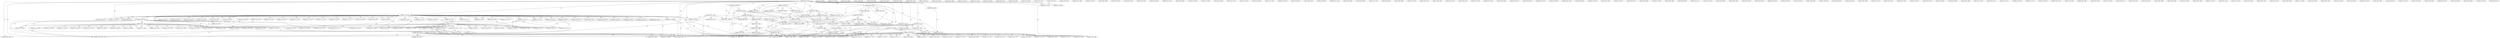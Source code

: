 strict digraph G {
  1 [ label="CodeBlock: 9691 : 969A" ];
  2 [ label="CodeBlock: 9680 : 9690" ];
  3 [ label="DataBlock: 5BF8 : 5BF8" ];
  4 [ label="CodeBlock: 8994 : 8A10" ];
  5 [ label="CodeBlock: 9486 : 9489" ];
  6 [ label="Unknown: 8292 : 8293" ];
  7 [ label="DataBlock: 811B : 811D" ];
  8 [ label="CodeBlock: 917F : 91AD" ];
  9 [ label="CodeBlock: 91B6 : 9236" ];
  10 [ label="CodeBlock: 91AE : 91B5" ];
  11 [ label="DataBlock: 8230 : 8231" ];
  12 [ label="DataBlock: 8224 : 8225" ];
  13 [ label="Unknown: 567F : 569F" ];
  14 [ label="Unknown: 57AE : 57BF" ];
  15 [ label="Unknown: 93BB : 93D0" ];
  16 [ label="DataBlock: 825C : 825D" ];
  17 [ label="DataBlock: 80A0 : 80A0" ];
  18 [ label="CodeBlock: 8E36 : 8E5D" ];
  19 [ label="CodeBlock: 961E : 9636" ];
  20 [ label="Unknown: 8E5E : 8ED3" ];
  21 [ label="Unknown: 80CE : 80D5" ];
  22 [ label="CodeBlock: 8B17 : 8B2B" ];
  23 [ label="CodeBlock: 8AAB : 8ACD" ];
  24 [ label="DataBlock: 85D1 : 85D2" ];
  25 [ label="CodeBlock: 8B36 : 8B6A" ];
  26 [ label="DataBlock: 9C40 : 9C5F" ];
  27 [ label="CodeBlock: 9456 : 9460" ];
  28 [ label="CodeBlock: 9461 : 946C" ];
  29 [ label="DataBlock: 8132 : 8132" ];
  30 [ label="DataBlock: 5579 : 557E" ];
  31 [ label="CodeBlock: 969B : 96A1" ];
  32 [ label="DataBlock: 82C8 : 82C9" ];
  33 [ label="Unknown: 8FC2 : 90BF" ];
  34 [ label="DataBlock: 56A0 : 56AD" ];
  35 [ label="DataBlock: 5570 : 5572" ];
  36 [ label="Unknown: 95A0 : 95C7" ];
  37 [ label="DataBlock: 5BF9 : 5BFA" ];
  38 [ label="CodeBlock: 9430 : 9451" ];
  39 [ label="DataBlock: 8112 : 8112" ];
  40 [ label="DataBlock: 8254 : 8255" ];
  41 [ label="DataBlock: 812E : 812E" ];
  42 [ label="DataBlock: 53A2 : 53AD" ];
  43 [ label="DataBlock: 8236 : 8237" ];
  44 [ label="DataBlock: 8127 : 8129" ];
  45 [ label="Unknown: 80C5 : 80CC" ];
  46 [ label="Unknown: 829A : 829B" ];
  47 [ label="DataBlock: 8290 : 8291" ];
  48 [ label="DataBlock: 8100 : 8101" ];
  49 [ label="CodeBlock: 90C0 : 90D8" ];
  50 [ label="Unknown: 517F : 519F" ];
  51 [ label="DataBlock: 52C2 : 52CD" ];
  52 [ label="Unknown: 5273 : 5278" ];
  53 [ label="Unknown: 8B2C : 8B35" ];
  54 [ label="DataBlock: 5BFF : 5DFF" ];
  55 [ label="DataBlock: 5BFD : 5BFE" ];
  56 [ label="DataBlock: 56A2 : 56AD" ];
  57 [ label="Unknown: 8220 : 8223" ];
  58 [ label="Unknown: 953B : 9599" ];
  59 [ label="Unknown: 85D5 : 85D5" ];
  60 [ label="Unknown: 5373 : 5378" ];
  61 [ label="Unknown: 8232 : 8235" ];
  62 [ label="CodeBlock: 8DD3 : 8DE2" ];
  63 [ label="DataBlock: 85D6 : 85D6" ];
  64 [ label="DataBlock: 85D3 : 85D3" ];
  65 [ label="CodeBlock: 95C8 : 95DD" ];
  66 [ label="CodeBlock: 95F8 : 961D" ];
  67 [ label="CodeBlock: 9637 : 967F" ];
  68 [ label="DataBlock: 8258 : 8259" ];
  69 [ label="DataBlock: 5370 : 5372" ];
  70 [ label="Unknown: 55CE : 566F" ];
  71 [ label="DataBlock: 80D8 : 80D9" ];
  72 [ label="CodeBlock: 94F9 : 9525" ];
  73 [ label="DataBlock: 8212 : 8213" ];
  74 [ label="DataBlock: 53A0 : 53AD" ];
  75 [ label="DataBlock: 82B0 : 82B1" ];
  76 [ label="Unknown: 823E : 823F" ];
  77 [ label="Unknown: 8000 : 809F" ];
  78 [ label="DataBlock: 8103 : 8105" ];
  79 [ label="DataBlock: 8248 : 8249" ];
  80 [ label="DataBlock: 8102 : 8102" ];
  81 [ label="DataBlock: 5BFB : 5BFC" ];
  82 [ label="CodeBlock: 93B3 : 93BA" ];
  83 [ label="DataBlock: 8107 : 8109" ];
  84 [ label="DataBlock: 810B : 810D" ];
  85 [ label="DataBlock: 8264 : 8283" ];
  86 [ label="DataBlock: 810A : 810A" ];
  87 [ label="DataBlock: 810F : 8111" ];
  88 [ label="DataBlock: 8113 : 8115" ];
  89 [ label="DataBlock: 8117 : 8119" ];
  90 [ label="DataBlock: 811A : 811A" ];
  91 [ label="DataBlock: 811F : 8121" ];
  92 [ label="DataBlock: 8123 : 8125" ];
  93 [ label="DataBlock: 8122 : 8122" ];
  94 [ label="DataBlock: 812B : 812D" ];
  95 [ label="DataBlock: 812A : 812A" ];
  96 [ label="DataBlock: 812F : 8131" ];
  97 [ label="DataBlock: 8133 : 8135" ];
  98 [ label="DataBlock: 8137 : 8138" ];
  99 [ label="DataBlock: 824C : 824F" ];
  100 [ label="DataBlock: 821E : 821F" ];
  101 [ label="DataBlock: 82B8 : 82B9" ];
  102 [ label="DataBlock: 8250 : 8251" ];
  103 [ label="DataBlock: 8218 : 8219" ];
  104 [ label="DataBlock: 82C0 : 82C1" ];
  105 [ label="DataBlock: 820C : 820D" ];
  106 [ label="DataBlock: 82D0 : 82EF" ];
  107 [ label="DataBlock: 8206 : 8207" ];
  108 [ label="DataBlock: 8260 : 8261" ];
  109 [ label="DataBlock: 8200 : 8201" ];
  110 [ label="DataBlock: 82A8 : 82A9" ];
  111 [ label="DataBlock: 82A0 : 82A1" ];
  112 [ label="DataBlock: 8298 : 8299" ];
  113 [ label="DataBlock: 822A : 822B" ];
  114 [ label="DataBlock: 8288 : 828B" ];
  115 [ label="DataBlock: 8284 : 8287" ];
  116 [ label="DataBlock: 823C : 823D" ];
  117 [ label="DataBlock: 828C : 828D" ];
  118 [ label="DataBlock: 8242 : 8243" ];
  119 [ label="DataBlock: 8294 : 8295" ];
  120 [ label="Unknown: 95DE : 95F7" ];
  121 [ label="CodeBlock: 8F5E : 8F8E" ];
  122 [ label="CodeBlock: 8F51 : 8F57" ];
  123 [ label="DataBlock: 8422 : 8422" ];
  124 [ label="DataBlock: 85CF : 85D0" ];
  125 [ label="DataBlock: 85CE : 85CE" ];
  126 [ label="CodeBlock: 8FBC : 8FC1" ];
  127 [ label="DataBlock: 50A2 : 50AD" ];
  128 [ label="Unknown: A500 : A5FC" ];
  129 [ label="Unknown: 8226 : 8229" ];
  130 [ label="Unknown: 824A : 824B" ];
  131 [ label="DataBlock: 5770 : 5772" ];
  132 [ label="DataBlock: B600 : B61F" ];
  133 [ label="DataBlock: 869D : 869E" ];
  134 [ label="DataBlock: 56C0 : 56CD" ];
  135 [ label="Unknown: 8B7A : 8B96" ];
  136 [ label="DataBlock: 9C80 : 9CBF" ];
  137 [ label="DataBlock: 80D6 : 80D6" ];
  138 [ label="Unknown: 3F10 : 3FFF" ];
  139 [ label="Unknown: 5673 : 5678" ];
  140 [ label="Unknown: A400 : A4AC" ];
  141 [ label="Unknown: 5473 : 5478" ];
  142 [ label="Unknown: 8244 : 8247" ];
  143 [ label="DataBlock: 8126 : 8126" ];
  144 [ label="Unknown: 5A00 : 5BF7" ];
  145 [ label="DataBlock: 53C2 : 53CD" ];
  146 [ label="DataBlock: 8420 : 8420" ];
  147 [ label="CodeBlock: 9534 : 953A" ];
  148 [ label="CodeBlock: 959A : 959F" ];
  149 [ label="CodeBlock: 93D1 : 93F2" ];
  150 [ label="CodeBlock: 8B97 : 8BA6" ];
  151 [ label="DataBlock: 3DD0 : 3DD7" ];
  152 [ label="DataBlock: 5479 : 547E" ];
  153 [ label="Unknown: 5073 : 5078" ];
  154 [ label="CodeBlock: 9452 : 9455" ];
  155 [ label="DataBlock: 55C0 : 55CD" ];
  156 [ label="DataBlock: 9CC0 : 9D3F" ];
  157 [ label="CodeBlock: 898B : 8993" ];
  158 [ label="DataBlock: 85CB : 85CC" ];
  159 [ label="Unknown: 85E4 : 865E" ];
  160 [ label="Unknown: 3D08 : 3D7F" ];
  161 [ label="Unknown: 80DF : 80E0" ];
  162 [ label="CodeBlock: 8B6B : 8B79" ];
  163 [ label="DataBlock: 52C0 : 52CD" ];
  164 [ label="DataBlock: 5679 : 567E" ];
  165 [ label="DataBlock: 80BB : 80BB" ];
  166 [ label="Unknown: B620 : FFFF" ];
  167 [ label="Unknown: 56AE : 56BF" ];
  168 [ label="CodeBlock: 8ED4 : 8EF3" ];
  169 [ label="CodeBlock: 8A26 : 8A5F" ];
  170 [ label="Unknown: 5573 : 5578" ];
  171 [ label="Unknown: 948A : 94F8" ];
  172 [ label="DataBlock: 8106 : 8106" ];
  173 [ label="Unknown: 869F : 898A" ];
  174 [ label="Unknown: 8139 : 81FF" ];
  175 [ label="DataBlock: 8116 : 8116" ];
  176 [ label="Unknown: 50CE : 516F" ];
  177 [ label="DataBlock: 5270 : 5272" ];
  178 [ label="Unknown: 8ACE : 8B16" ];
  179 [ label="Unknown: 8238 : 823B" ];
  180 [ label="Unknown: 8262 : 8263" ];
  181 [ label="Unknown: 93F3 : 942F" ];
  182 [ label="DataBlock: 5E00 : 6FFF" ];
  183 [ label="CodeBlock: 946D : 9485" ];
  184 [ label="DataBlock: 51A0 : 51AD" ];
  185 [ label="Unknown: 8F58 : 8F5D" ];
  186 [ label="Unknown: 3DD8 : 3F07" ];
  187 [ label="Unknown: A5FE : B5FF" ];
  188 [ label="DataBlock: 50C0 : 50CD" ];
  189 [ label="Unknown: 8208 : 820B" ];
  190 [ label="DataBlock: 51A2 : 51AD" ];
  191 [ label="DataBlock: 52A0 : 52AD" ];
  192 [ label="Unknown: 8F4B : 8F50" ];
  193 [ label="DataBlock: 57C0 : 57CD" ];
  194 [ label="Unknown: 8202 : 8205" ];
  195 [ label="Unknown: 8421 : 8421" ];
  196 [ label="DataBlock: 811E : 811E" ];
  197 [ label="DataBlock: 5079 : 507E" ];
  198 [ label="CodeBlock: 8EFA : 8F4A" ];
  199 [ label="DataBlock: 85DF : 85E0" ];
  200 [ label="Unknown: 825E : 825F" ];
  201 [ label="DataBlock: 857C : 857E" ];
  202 [ label="Unknown: 80BC : 80C3" ];
  203 [ label="DataBlock: 3DB8 : 3DBF" ];
  204 [ label="Unknown: 557F : 559F" ];
  205 [ label="Unknown: 8668 : 8668" ];
  206 [ label="DataBlock: 85D4 : 85D4" ];
  207 [ label="Unknown: 8EF4 : 8EF9" ];
  208 [ label="Unknown: 8214 : 8217" ];
  209 [ label="DataBlock: 80D7 : 80D7" ];
  210 [ label="Unknown: 821A : 821D" ];
  211 [ label="DataBlock: 5779 : 577E" ];
  212 [ label="Unknown: 50AE : 50BF" ];
  213 [ label="Unknown: 8DE3 : 8E35" ];
  214 [ label="DataBlock: 85E1 : 85E3" ];
  215 [ label="DataBlock: 5070 : 5072" ];
  216 [ label="DataBlock: 865F : 8667" ];
  217 [ label="Unknown: 82B2 : 82B7" ];
  218 [ label="Unknown: 82CA : 82CF" ];
  219 [ label="DataBlock: 50A0 : 50AD" ];
  220 [ label="DataBlock: 9D40 : 9D7F" ];
  221 [ label="Unknown: 82F0 : 841F" ];
  222 [ label="DataBlock: A3FF : A3FF" ];
  223 [ label="DataBlock: 54A2 : 54AD" ];
  224 [ label="DataBlock: 810E : 810E" ];
  225 [ label="DataBlock: 8136 : 8136" ];
  226 [ label="Unknown: 8296 : 8297" ];
  227 [ label="Unknown: 80E9 : 80FF" ];
  228 [ label="Unknown: 55AE : 55BF" ];
  229 [ label="DataBlock: 5670 : 5672" ];
  230 [ label="Unknown: 80DB : 80DD" ];
  231 [ label="DataBlock: 3D00 : 3D07" ];
  232 [ label="Unknown: 8A60 : 8AAA" ];
  233 [ label="Unknown: 3D90 : 3DB7" ];
  234 [ label="DataBlock: 5279 : 527E" ];
  235 [ label="Unknown: 5173 : 5178" ];
  236 [ label="Unknown: 54CE : 556F" ];
  237 [ label="DataBlock: 53C0 : 53CD" ];
  238 [ label="Unknown: 8256 : 8257" ];
  239 [ label="DataBlock: 5800 : 59FF" ];
  240 [ label="DataBlock: 54C2 : 54CD" ];
  241 [ label="DataBlock: A4AD : A4FF" ];
  242 [ label="DataBlock: 51C2 : 51CD" ];
  243 [ label="Unknown: 0000 : 3CFF" ];
  244 [ label="Unknown: 8423 : 857B" ];
  245 [ label="DataBlock: 52A2 : 52AD" ];
  246 [ label="DataBlock: 80E1 : 80E8" ];
  247 [ label="Unknown: 80A1 : 80BA" ];
  248 [ label="Unknown: 82BA : 82BF" ];
  249 [ label="DataBlock: A5FD : A5FD" ];
  250 [ label="DataBlock: 857F : 8584" ];
  251 [ label="Unknown: 9237 : 93B2" ];
  252 [ label="DataBlock: 5179 : 517E" ];
  253 [ label="DataBlock: 5379 : 537E" ];
  254 [ label="DataBlock: 3D80 : 3D8F" ];
  255 [ label="DataBlock: 3F08 : 3F0F" ];
  256 [ label="DataBlock: 5170 : 5172" ];
  257 [ label="DataBlock: 5470 : 5472" ];
  258 [ label="DataBlock: 55C2 : 55CD" ];
  259 [ label="Unknown: 9C60 : 9C7F" ];
  260 [ label="Unknown: 82C2 : 82C7" ];
  261 [ label="DataBlock: 55A2 : 55AD" ];
  262 [ label="DataBlock: 54C0 : 54CD" ];
  263 [ label="Unknown: 5773 : 5778" ];
  264 [ label="Unknown: 57CE : 57FF" ];
  265 [ label="DataBlock: 80C4 : 80C4" ];
  266 [ label="DataBlock: 51C0 : 51CD" ];
  267 [ label="Unknown: 527F : 529F" ];
  268 [ label="DataBlock: 80DE : 80DE" ];
  269 [ label="DataBlock: 54A0 : 54AD" ];
  270 [ label="DataBlock: 57A2 : 57AD" ];
  271 [ label="DataBlock: 80CD : 80CD" ];
  272 [ label="Unknown: 9526 : 9533" ];
  273 [ label="Unknown: 507F : 509F" ];
  274 [ label="DataBlock: 50C2 : 50CD" ];
  275 [ label="DataBlock: 56C2 : 56CD" ];
  276 [ label="DataBlock: 57C2 : 57CD" ];
  277 [ label="Unknown: 820E : 8211" ];
  278 [ label="Unknown: 825A : 825A" ];
  279 [ label="Unknown: 8585 : 85CA" ];
  280 [ label="Unknown: 54AE : 54BF" ];
  281 [ label="Unknown: 85D7 : 85DE" ];
  282 [ label="Unknown: 547F : 549F" ];
  283 [ label="DataBlock: 7000 : 7FFF" ];
  284 [ label="DataBlock: 85CD : 85CD" ];
  285 [ label="DataBlock: 4000 : 4FFF" ];
  286 [ label="Unknown: 53AE : 53BF" ];
  287 [ label="Unknown: 577F : 579F" ];
  288 [ label="Unknown: 8252 : 8253" ];
  289 [ label="Unknown: 822C : 822F" ];
  290 [ label="DataBlock: 80DA : 80DA" ];
  291 [ label="Unknown: 82AA : 82AF" ];
  292 [ label="Unknown: 96A2 : 9C3F" ];
  293 [ label="Unknown: 5000 : 506F" ];
  294 [ label="Unknown: 828E : 828E" ];
  295 [ label="Unknown: 537F : 539F" ];
  296 [ label="Unknown: 52AE : 52BF" ];
  297 [ label="Unknown: 3DC0 : 3DCF" ];
  298 [ label="Unknown: 52CE : 536F" ];
  299 [ label="Unknown: 56CE : 576F" ];
  300 [ label="DataBlock: 57A0 : 57AD" ];
  301 [ label="Unknown: 8BA7 : 8DD2" ];
  302 [ label="Unknown: 82A2 : 82A7" ];
  303 [ label="Unknown: 51CE : 526F" ];
  304 [ label="Unknown: 53CE : 546F" ];
  305 [ label="Unknown: 9D80 : A3FE" ];
  306 [ label="DataBlock: 55A0 : 55AD" ];
  307 [ label="Unknown: 51AE : 51BF" ];
  308 [ label="Unknown: 8F8F : 8FBB" ];
  309 [ label="Unknown: 8A11 : 8A25" ];
  310 [ label="Unknown: 90D9 : 917E" ];
  2 -> 1 [ label="null" ];
  4 -> 3 [ label="null" ];
  5 -> 3 [ label="null" ];
  8 -> 7 [ label="null" ];
  9 -> 7 [ label="null" ];
  10 -> 7 [ label="null" ];
  9 -> 11 [ label="null" ];
  9 -> 12 [ label="null" ];
  9 -> 16 [ label="null" ];
  18 -> 17 [ label="null" ];
  19 -> 17 [ label="null" ];
  23 -> 22 [ label="null" ];
  22 -> 24 [ label="null" ];
  22 -> 25 [ label="null" ];
  27 -> 26 [ label="null" ];
  28 -> 26 [ label="null" ];
  9 -> 29 [ label="null" ];
  31 -> 30 [ label="null" ];
  9 -> 32 [ label="null" ];
  31 -> 35 [ label="null" ];
  4 -> 37 [ label="null" ];
  5 -> 37 [ label="null" ];
  38 -> 37 [ label="null" ];
  31 -> 37 [ label="null" ];
  9 -> 39 [ label="null" ];
  9 -> 40 [ label="null" ];
  8 -> 41 [ label="null" ];
  28 -> 42 [ label="null" ];
  9 -> 43 [ label="null" ];
  8 -> 44 [ label="null" ];
  9 -> 44 [ label="null" ];
  9 -> 47 [ label="null" ];
  49 -> 48 [ label="null" ];
  8 -> 48 [ label="null" ];
  9 -> 48 [ label="null" ];
  28 -> 51 [ label="null" ];
  49 -> 8 [ label="null" ];
  9 -> 49 [ label="null" ];
  49 -> 54 [ label="null" ];
  49 -> 55 [ label="null" ];
  4 -> 49 [ label="null" ];
  28 -> 56 [ label="null" ];
  62 -> 63 [ label="null" ];
  62 -> 24 [ label="null" ];
  62 -> 18 [ label="null" ];
  4 -> 62 [ label="null" ];
  18 -> 64 [ label="null" ];
  65 -> 64 [ label="null" ];
  66 -> 64 [ label="null" ];
  67 -> 64 [ label="null" ];
  9 -> 68 [ label="null" ];
  31 -> 69 [ label="null" ];
  72 -> 71 [ label="null" ];
  9 -> 73 [ label="null" ];
  9 -> 75 [ label="null" ];
  8 -> 9 [ label="null" ];
  9 -> 78 [ label="null" ];
  9 -> 79 [ label="null" ];
  9 -> 80 [ label="null" ];
  9 -> 54 [ label="null" ];
  9 -> 27 [ label="null" ];
  9 -> 81 [ label="null" ];
  9 -> 55 [ label="null" ];
  9 -> 82 [ label="null" ];
  9 -> 83 [ label="null" ];
  9 -> 84 [ label="null" ];
  9 -> 85 [ label="null" ];
  9 -> 86 [ label="null" ];
  9 -> 87 [ label="null" ];
  9 -> 88 [ label="null" ];
  9 -> 89 [ label="null" ];
  9 -> 90 [ label="null" ];
  9 -> 91 [ label="null" ];
  9 -> 92 [ label="null" ];
  9 -> 93 [ label="null" ];
  9 -> 94 [ label="null" ];
  9 -> 95 [ label="null" ];
  9 -> 96 [ label="null" ];
  9 -> 97 [ label="null" ];
  9 -> 98 [ label="null" ];
  4 -> 9 [ label="null" ];
  9 -> 99 [ label="null" ];
  9 -> 100 [ label="null" ];
  9 -> 101 [ label="null" ];
  9 -> 102 [ label="null" ];
  9 -> 103 [ label="null" ];
  9 -> 104 [ label="null" ];
  9 -> 105 [ label="null" ];
  9 -> 106 [ label="null" ];
  9 -> 107 [ label="null" ];
  9 -> 108 [ label="null" ];
  9 -> 109 [ label="null" ];
  9 -> 110 [ label="null" ];
  9 -> 111 [ label="null" ];
  9 -> 112 [ label="null" ];
  9 -> 113 [ label="null" ];
  9 -> 114 [ label="null" ];
  9 -> 115 [ label="null" ];
  9 -> 116 [ label="null" ];
  9 -> 117 [ label="null" ];
  9 -> 118 [ label="null" ];
  9 -> 119 [ label="null" ];
  122 -> 121 [ label="null" ];
  121 -> 123 [ label="null" ];
  121 -> 124 [ label="null" ];
  121 -> 125 [ label="null" ];
  121 -> 126 [ label="null" ];
  28 -> 127 [ label="null" ];
  126 -> 124 [ label="null" ];
  126 -> 54 [ label="null" ];
  126 -> 55 [ label="null" ];
  31 -> 131 [ label="null" ];
  67 -> 132 [ label="null" ];
  25 -> 133 [ label="null" ];
  27 -> 136 [ label="null" ];
  28 -> 136 [ label="null" ];
  72 -> 137 [ label="null" ];
  8 -> 143 [ label="null" ];
  28 -> 145 [ label="null" ];
  147 -> 146 [ label="null" ];
  148 -> 146 [ label="null" ];
  149 -> 146 [ label="null" ];
  150 -> 146 [ label="null" ];
  67 -> 146 [ label="null" ];
  31 -> 151 [ label="null" ];
  31 -> 152 [ label="null" ];
  149 -> 154 [ label="null" ];
  154 -> 54 [ label="null" ];
  154 -> 55 [ label="null" ];
  27 -> 156 [ label="null" ];
  28 -> 156 [ label="null" ];
  4 -> 157 [ label="null" ];
  157 -> 158 [ label="null" ];
  162 -> 150 [ label="null" ];
  67 -> 106 [ label="null" ];
  31 -> 164 [ label="null" ];
  18 -> 165 [ label="null" ];
  19 -> 165 [ label="null" ];
  8 -> 89 [ label="null" ];
  4 -> 54 [ label="null" ];
  18 -> 54 [ label="null" ];
  168 -> 54 [ label="null" ];
  65 -> 54 [ label="null" ];
  148 -> 54 [ label="null" ];
  72 -> 54 [ label="null" ];
  149 -> 54 [ label="null" ];
  38 -> 54 [ label="null" ];
  169 -> 54 [ label="null" ];
  2 -> 54 [ label="null" ];
  8 -> 172 [ label="null" ];
  8 -> 97 [ label="null" ];
  10 -> 97 [ label="null" ];
  8 -> 175 [ label="null" ];
  31 -> 177 [ label="null" ];
  27 -> 182 [ label="null" ];
  28 -> 182 [ label="null" ];
  183 -> 182 [ label="null" ];
  31 -> 182 [ label="null" ];
  4 -> 182 [ label="null" ];
  67 -> 182 [ label="null" ];
  25 -> 162 [ label="null" ];
  28 -> 183 [ label="null" ];
  183 -> 5 [ label="null" ];
  8 -> 92 [ label="null" ];
  28 -> 190 [ label="null" ];
  18 -> 124 [ label="null" ];
  66 -> 124 [ label="null" ];
  4 -> 124 [ label="null" ];
  67 -> 124 [ label="null" ];
  8 -> 196 [ label="null" ];
  31 -> 197 [ label="null" ];
  168 -> 198 [ label="null" ];
  198 -> 199 [ label="null" ];
  198 -> 125 [ label="null" ];
  198 -> 122 [ label="null" ];
  2 -> 201 [ label="null" ];
  31 -> 203 [ label="null" ];
  8 -> 84 [ label="null" ];
  18 -> 206 [ label="null" ];
  18 -> 168 [ label="null" ];
  72 -> 209 [ label="null" ];
  38 -> 158 [ label="null" ];
  169 -> 158 [ label="null" ];
  31 -> 211 [ label="null" ];
  4 -> 214 [ label="null" ];
  25 -> 214 [ label="null" ];
  31 -> 215 [ label="null" ];
  25 -> 216 [ label="null" ];
  8 -> 87 [ label="null" ];
  27 -> 220 [ label="null" ];
  149 -> 222 [ label="null" ];
  28 -> 223 [ label="null" ];
  8 -> 78 [ label="null" ];
  8 -> 83 [ label="null" ];
  8 -> 224 [ label="null" ];
  8 -> 88 [ label="null" ];
  8 -> 91 [ label="null" ];
  8 -> 94 [ label="null" ];
  8 -> 96 [ label="null" ];
  8 -> 98 [ label="null" ];
  8 -> 225 [ label="null" ];
  8 -> 10 [ label="null" ];
  169 -> 23 [ label="null" ];
  23 -> 199 [ label="null" ];
  31 -> 229 [ label="null" ];
  5 -> 27 [ label="null" ];
  5 -> 55 [ label="null" ];
  5 -> 81 [ label="null" ];
  31 -> 231 [ label="null" ];
  31 -> 234 [ label="null" ];
  169 -> 239 [ label="null" ];
  28 -> 240 [ label="null" ];
  149 -> 241 [ label="null" ];
  38 -> 241 [ label="null" ];
  28 -> 242 [ label="null" ];
  28 -> 245 [ label="null" ];
  31 -> 246 [ label="null" ];
  149 -> 249 [ label="null" ];
  149 -> 38 [ label="null" ];
  4 -> 149 [ label="null" ];
  2 -> 250 [ label="null" ];
  169 -> 250 [ label="null" ];
  4 -> 55 [ label="null" ];
  66 -> 55 [ label="null" ];
  148 -> 55 [ label="null" ];
  72 -> 55 [ label="null" ];
  38 -> 55 [ label="null" ];
  169 -> 55 [ label="null" ];
  31 -> 55 [ label="null" ];
  2 -> 55 [ label="null" ];
  67 -> 24 [ label="null" ];
  38 -> 31 [ label="null" ];
  31 -> 81 [ label="null" ];
  31 -> 252 [ label="null" ];
  31 -> 253 [ label="null" ];
  31 -> 254 [ label="null" ];
  31 -> 255 [ label="null" ];
  31 -> 256 [ label="null" ];
  31 -> 257 [ label="null" ];
  4 -> 27 [ label="null" ];
  27 -> 28 [ label="null" ];
  28 -> 258 [ label="null" ];
  28 -> 261 [ label="null" ];
  38 -> 81 [ label="null" ];
  2 -> 81 [ label="null" ];
  4 -> 81 [ label="null" ];
  66 -> 81 [ label="null" ];
  147 -> 148 [ label="null" ];
  4 -> 147 [ label="null" ];
  65 -> 265 [ label="null" ];
  25 -> 199 [ label="null" ];
  4 -> 199 [ label="null" ];
  25 -> 268 [ label="null" ];
  66 -> 19 [ label="null" ];
  169 -> 19 [ label="null" ];
  28 -> 270 [ label="null" ];
  168 -> 271 [ label="null" ];
  28 -> 274 [ label="null" ];
  28 -> 275 [ label="null" ];
  28 -> 276 [ label="null" ];
  65 -> 206 [ label="null" ];
  66 -> 206 [ label="null" ];
  4 -> 4 [ label="null" ];
  4 -> 283 [ label="null" ];
  4 -> 24 [ label="null" ];
  4 -> 284 [ label="null" ];
  4 -> 72 [ label="null" ];
  4 -> 169 [ label="null" ];
  4 -> 65 [ label="null" ];
  4 -> 285 [ label="null" ];
  65 -> 290 [ label="null" ];
  65 -> 66 [ label="null" ];
  10 -> 88 [ label="null" ];
  168 -> 24 [ label="null" ];
  72 -> 283 [ label="null" ];
  168 -> 63 [ label="null" ];
}
